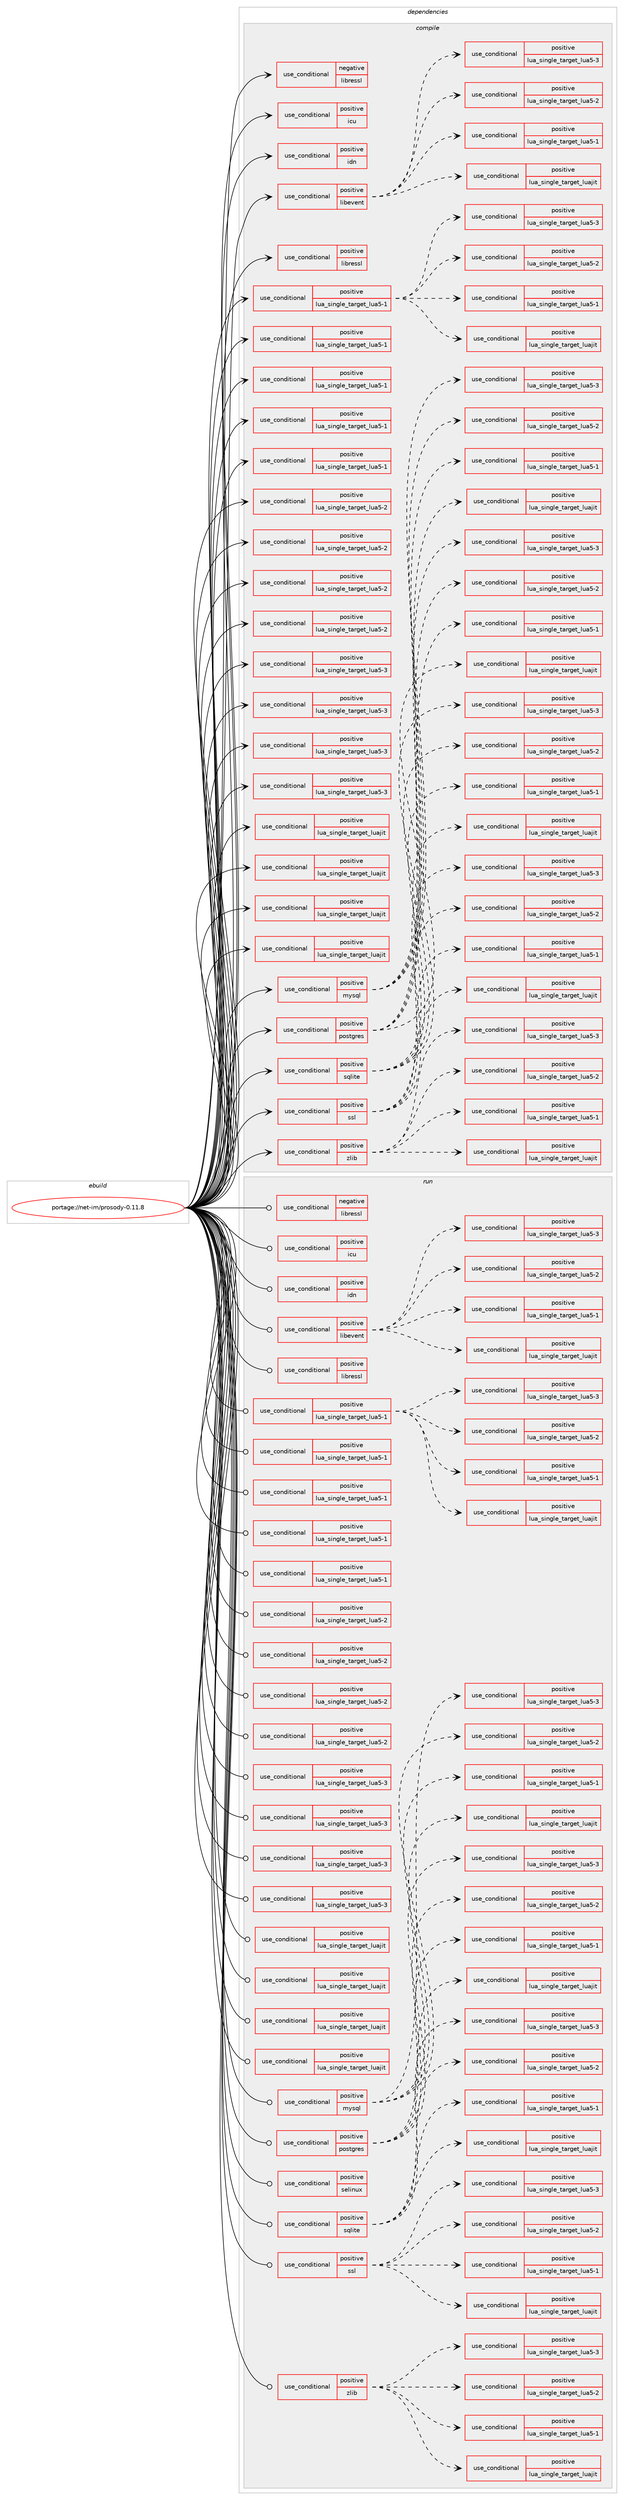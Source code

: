 digraph prolog {

# *************
# Graph options
# *************

newrank=true;
concentrate=true;
compound=true;
graph [rankdir=LR,fontname=Helvetica,fontsize=10,ranksep=1.5];#, ranksep=2.5, nodesep=0.2];
edge  [arrowhead=vee];
node  [fontname=Helvetica,fontsize=10];

# **********
# The ebuild
# **********

subgraph cluster_leftcol {
color=gray;
rank=same;
label=<<i>ebuild</i>>;
id [label="portage://net-im/prosody-0.11.8", color=red, width=4, href="../net-im/prosody-0.11.8.svg"];
}

# ****************
# The dependencies
# ****************

subgraph cluster_midcol {
color=gray;
label=<<i>dependencies</i>>;
subgraph cluster_compile {
fillcolor="#eeeeee";
style=filled;
label=<<i>compile</i>>;
subgraph cond902 {
dependency1309 [label=<<TABLE BORDER="0" CELLBORDER="1" CELLSPACING="0" CELLPADDING="4"><TR><TD ROWSPAN="3" CELLPADDING="10">use_conditional</TD></TR><TR><TD>negative</TD></TR><TR><TD>libressl</TD></TR></TABLE>>, shape=none, color=red];
# *** BEGIN UNKNOWN DEPENDENCY TYPE (TODO) ***
# dependency1309 -> package_dependency(portage://net-im/prosody-0.11.8,install,no,dev-libs,openssl,none,[,,],[slot(0),equal],[])
# *** END UNKNOWN DEPENDENCY TYPE (TODO) ***

}
id:e -> dependency1309:w [weight=20,style="solid",arrowhead="vee"];
subgraph cond903 {
dependency1310 [label=<<TABLE BORDER="0" CELLBORDER="1" CELLSPACING="0" CELLPADDING="4"><TR><TD ROWSPAN="3" CELLPADDING="10">use_conditional</TD></TR><TR><TD>positive</TD></TR><TR><TD>icu</TD></TR></TABLE>>, shape=none, color=red];
# *** BEGIN UNKNOWN DEPENDENCY TYPE (TODO) ***
# dependency1310 -> package_dependency(portage://net-im/prosody-0.11.8,install,no,dev-libs,icu,none,[,,],any_same_slot,[])
# *** END UNKNOWN DEPENDENCY TYPE (TODO) ***

}
id:e -> dependency1310:w [weight=20,style="solid",arrowhead="vee"];
subgraph cond904 {
dependency1311 [label=<<TABLE BORDER="0" CELLBORDER="1" CELLSPACING="0" CELLPADDING="4"><TR><TD ROWSPAN="3" CELLPADDING="10">use_conditional</TD></TR><TR><TD>positive</TD></TR><TR><TD>idn</TD></TR></TABLE>>, shape=none, color=red];
# *** BEGIN UNKNOWN DEPENDENCY TYPE (TODO) ***
# dependency1311 -> package_dependency(portage://net-im/prosody-0.11.8,install,no,net-dns,libidn,none,[,,],any_same_slot,[])
# *** END UNKNOWN DEPENDENCY TYPE (TODO) ***

}
id:e -> dependency1311:w [weight=20,style="solid",arrowhead="vee"];
subgraph cond905 {
dependency1312 [label=<<TABLE BORDER="0" CELLBORDER="1" CELLSPACING="0" CELLPADDING="4"><TR><TD ROWSPAN="3" CELLPADDING="10">use_conditional</TD></TR><TR><TD>positive</TD></TR><TR><TD>libevent</TD></TR></TABLE>>, shape=none, color=red];
subgraph cond906 {
dependency1313 [label=<<TABLE BORDER="0" CELLBORDER="1" CELLSPACING="0" CELLPADDING="4"><TR><TD ROWSPAN="3" CELLPADDING="10">use_conditional</TD></TR><TR><TD>positive</TD></TR><TR><TD>lua_single_target_luajit</TD></TR></TABLE>>, shape=none, color=red];
# *** BEGIN UNKNOWN DEPENDENCY TYPE (TODO) ***
# dependency1313 -> package_dependency(portage://net-im/prosody-0.11.8,install,no,dev-lua,luaevent,none,[,,],[],[use(enable(lua_targets_luajit),negative)])
# *** END UNKNOWN DEPENDENCY TYPE (TODO) ***

}
dependency1312:e -> dependency1313:w [weight=20,style="dashed",arrowhead="vee"];
subgraph cond907 {
dependency1314 [label=<<TABLE BORDER="0" CELLBORDER="1" CELLSPACING="0" CELLPADDING="4"><TR><TD ROWSPAN="3" CELLPADDING="10">use_conditional</TD></TR><TR><TD>positive</TD></TR><TR><TD>lua_single_target_lua5-1</TD></TR></TABLE>>, shape=none, color=red];
# *** BEGIN UNKNOWN DEPENDENCY TYPE (TODO) ***
# dependency1314 -> package_dependency(portage://net-im/prosody-0.11.8,install,no,dev-lua,luaevent,none,[,,],[],[use(enable(lua_targets_lua5-1),negative)])
# *** END UNKNOWN DEPENDENCY TYPE (TODO) ***

}
dependency1312:e -> dependency1314:w [weight=20,style="dashed",arrowhead="vee"];
subgraph cond908 {
dependency1315 [label=<<TABLE BORDER="0" CELLBORDER="1" CELLSPACING="0" CELLPADDING="4"><TR><TD ROWSPAN="3" CELLPADDING="10">use_conditional</TD></TR><TR><TD>positive</TD></TR><TR><TD>lua_single_target_lua5-2</TD></TR></TABLE>>, shape=none, color=red];
# *** BEGIN UNKNOWN DEPENDENCY TYPE (TODO) ***
# dependency1315 -> package_dependency(portage://net-im/prosody-0.11.8,install,no,dev-lua,luaevent,none,[,,],[],[use(enable(lua_targets_lua5-2),negative)])
# *** END UNKNOWN DEPENDENCY TYPE (TODO) ***

}
dependency1312:e -> dependency1315:w [weight=20,style="dashed",arrowhead="vee"];
subgraph cond909 {
dependency1316 [label=<<TABLE BORDER="0" CELLBORDER="1" CELLSPACING="0" CELLPADDING="4"><TR><TD ROWSPAN="3" CELLPADDING="10">use_conditional</TD></TR><TR><TD>positive</TD></TR><TR><TD>lua_single_target_lua5-3</TD></TR></TABLE>>, shape=none, color=red];
# *** BEGIN UNKNOWN DEPENDENCY TYPE (TODO) ***
# dependency1316 -> package_dependency(portage://net-im/prosody-0.11.8,install,no,dev-lua,luaevent,none,[,,],[],[use(enable(lua_targets_lua5-3),negative)])
# *** END UNKNOWN DEPENDENCY TYPE (TODO) ***

}
dependency1312:e -> dependency1316:w [weight=20,style="dashed",arrowhead="vee"];
}
id:e -> dependency1312:w [weight=20,style="solid",arrowhead="vee"];
subgraph cond910 {
dependency1317 [label=<<TABLE BORDER="0" CELLBORDER="1" CELLSPACING="0" CELLPADDING="4"><TR><TD ROWSPAN="3" CELLPADDING="10">use_conditional</TD></TR><TR><TD>positive</TD></TR><TR><TD>libressl</TD></TR></TABLE>>, shape=none, color=red];
# *** BEGIN UNKNOWN DEPENDENCY TYPE (TODO) ***
# dependency1317 -> package_dependency(portage://net-im/prosody-0.11.8,install,no,dev-libs,libressl,none,[,,],any_same_slot,[])
# *** END UNKNOWN DEPENDENCY TYPE (TODO) ***

}
id:e -> dependency1317:w [weight=20,style="solid",arrowhead="vee"];
subgraph cond911 {
dependency1318 [label=<<TABLE BORDER="0" CELLBORDER="1" CELLSPACING="0" CELLPADDING="4"><TR><TD ROWSPAN="3" CELLPADDING="10">use_conditional</TD></TR><TR><TD>positive</TD></TR><TR><TD>lua_single_target_lua5-1</TD></TR></TABLE>>, shape=none, color=red];
subgraph cond912 {
dependency1319 [label=<<TABLE BORDER="0" CELLBORDER="1" CELLSPACING="0" CELLPADDING="4"><TR><TD ROWSPAN="3" CELLPADDING="10">use_conditional</TD></TR><TR><TD>positive</TD></TR><TR><TD>lua_single_target_luajit</TD></TR></TABLE>>, shape=none, color=red];
# *** BEGIN UNKNOWN DEPENDENCY TYPE (TODO) ***
# dependency1319 -> package_dependency(portage://net-im/prosody-0.11.8,install,no,dev-lua,lua-bit32,none,[,,],[],[use(enable(lua_targets_lua5-1),negative)])
# *** END UNKNOWN DEPENDENCY TYPE (TODO) ***

}
dependency1318:e -> dependency1319:w [weight=20,style="dashed",arrowhead="vee"];
subgraph cond913 {
dependency1320 [label=<<TABLE BORDER="0" CELLBORDER="1" CELLSPACING="0" CELLPADDING="4"><TR><TD ROWSPAN="3" CELLPADDING="10">use_conditional</TD></TR><TR><TD>positive</TD></TR><TR><TD>lua_single_target_lua5-1</TD></TR></TABLE>>, shape=none, color=red];
# *** BEGIN UNKNOWN DEPENDENCY TYPE (TODO) ***
# dependency1320 -> package_dependency(portage://net-im/prosody-0.11.8,install,no,dev-lua,lua-bit32,none,[,,],[],[use(enable(lua_targets_lua5-1),negative)])
# *** END UNKNOWN DEPENDENCY TYPE (TODO) ***

}
dependency1318:e -> dependency1320:w [weight=20,style="dashed",arrowhead="vee"];
subgraph cond914 {
dependency1321 [label=<<TABLE BORDER="0" CELLBORDER="1" CELLSPACING="0" CELLPADDING="4"><TR><TD ROWSPAN="3" CELLPADDING="10">use_conditional</TD></TR><TR><TD>positive</TD></TR><TR><TD>lua_single_target_lua5-2</TD></TR></TABLE>>, shape=none, color=red];
# *** BEGIN UNKNOWN DEPENDENCY TYPE (TODO) ***
# dependency1321 -> package_dependency(portage://net-im/prosody-0.11.8,install,no,dev-lua,lua-bit32,none,[,,],[],[use(enable(lua_targets_lua5-1),negative)])
# *** END UNKNOWN DEPENDENCY TYPE (TODO) ***

}
dependency1318:e -> dependency1321:w [weight=20,style="dashed",arrowhead="vee"];
subgraph cond915 {
dependency1322 [label=<<TABLE BORDER="0" CELLBORDER="1" CELLSPACING="0" CELLPADDING="4"><TR><TD ROWSPAN="3" CELLPADDING="10">use_conditional</TD></TR><TR><TD>positive</TD></TR><TR><TD>lua_single_target_lua5-3</TD></TR></TABLE>>, shape=none, color=red];
# *** BEGIN UNKNOWN DEPENDENCY TYPE (TODO) ***
# dependency1322 -> package_dependency(portage://net-im/prosody-0.11.8,install,no,dev-lua,lua-bit32,none,[,,],[],[use(enable(lua_targets_lua5-1),negative)])
# *** END UNKNOWN DEPENDENCY TYPE (TODO) ***

}
dependency1318:e -> dependency1322:w [weight=20,style="dashed",arrowhead="vee"];
}
id:e -> dependency1318:w [weight=20,style="solid",arrowhead="vee"];
subgraph cond916 {
dependency1323 [label=<<TABLE BORDER="0" CELLBORDER="1" CELLSPACING="0" CELLPADDING="4"><TR><TD ROWSPAN="3" CELLPADDING="10">use_conditional</TD></TR><TR><TD>positive</TD></TR><TR><TD>lua_single_target_lua5-1</TD></TR></TABLE>>, shape=none, color=red];
# *** BEGIN UNKNOWN DEPENDENCY TYPE (TODO) ***
# dependency1323 -> package_dependency(portage://net-im/prosody-0.11.8,install,no,dev-lang,lua,none,[,,],[slot(5.1)],[use(enable(deprecated),positive)])
# *** END UNKNOWN DEPENDENCY TYPE (TODO) ***

}
id:e -> dependency1323:w [weight=20,style="solid",arrowhead="vee"];
subgraph cond917 {
dependency1324 [label=<<TABLE BORDER="0" CELLBORDER="1" CELLSPACING="0" CELLPADDING="4"><TR><TD ROWSPAN="3" CELLPADDING="10">use_conditional</TD></TR><TR><TD>positive</TD></TR><TR><TD>lua_single_target_lua5-1</TD></TR></TABLE>>, shape=none, color=red];
# *** BEGIN UNKNOWN DEPENDENCY TYPE (TODO) ***
# dependency1324 -> package_dependency(portage://net-im/prosody-0.11.8,install,no,dev-lua,luaexpat,none,[,,],[],[use(enable(lua_targets_lua5-1),negative)])
# *** END UNKNOWN DEPENDENCY TYPE (TODO) ***

}
id:e -> dependency1324:w [weight=20,style="solid",arrowhead="vee"];
subgraph cond918 {
dependency1325 [label=<<TABLE BORDER="0" CELLBORDER="1" CELLSPACING="0" CELLPADDING="4"><TR><TD ROWSPAN="3" CELLPADDING="10">use_conditional</TD></TR><TR><TD>positive</TD></TR><TR><TD>lua_single_target_lua5-1</TD></TR></TABLE>>, shape=none, color=red];
# *** BEGIN UNKNOWN DEPENDENCY TYPE (TODO) ***
# dependency1325 -> package_dependency(portage://net-im/prosody-0.11.8,install,no,dev-lua,luafilesystem,none,[,,],[],[use(enable(lua_targets_lua5-1),negative)])
# *** END UNKNOWN DEPENDENCY TYPE (TODO) ***

}
id:e -> dependency1325:w [weight=20,style="solid",arrowhead="vee"];
subgraph cond919 {
dependency1326 [label=<<TABLE BORDER="0" CELLBORDER="1" CELLSPACING="0" CELLPADDING="4"><TR><TD ROWSPAN="3" CELLPADDING="10">use_conditional</TD></TR><TR><TD>positive</TD></TR><TR><TD>lua_single_target_lua5-1</TD></TR></TABLE>>, shape=none, color=red];
# *** BEGIN UNKNOWN DEPENDENCY TYPE (TODO) ***
# dependency1326 -> package_dependency(portage://net-im/prosody-0.11.8,install,no,dev-lua,luasocket,none,[,,],[],[use(enable(lua_targets_lua5-1),negative)])
# *** END UNKNOWN DEPENDENCY TYPE (TODO) ***

}
id:e -> dependency1326:w [weight=20,style="solid",arrowhead="vee"];
subgraph cond920 {
dependency1327 [label=<<TABLE BORDER="0" CELLBORDER="1" CELLSPACING="0" CELLPADDING="4"><TR><TD ROWSPAN="3" CELLPADDING="10">use_conditional</TD></TR><TR><TD>positive</TD></TR><TR><TD>lua_single_target_lua5-2</TD></TR></TABLE>>, shape=none, color=red];
# *** BEGIN UNKNOWN DEPENDENCY TYPE (TODO) ***
# dependency1327 -> package_dependency(portage://net-im/prosody-0.11.8,install,no,dev-lang,lua,none,[,,],[slot(5.2)],[use(enable(deprecated),positive)])
# *** END UNKNOWN DEPENDENCY TYPE (TODO) ***

}
id:e -> dependency1327:w [weight=20,style="solid",arrowhead="vee"];
subgraph cond921 {
dependency1328 [label=<<TABLE BORDER="0" CELLBORDER="1" CELLSPACING="0" CELLPADDING="4"><TR><TD ROWSPAN="3" CELLPADDING="10">use_conditional</TD></TR><TR><TD>positive</TD></TR><TR><TD>lua_single_target_lua5-2</TD></TR></TABLE>>, shape=none, color=red];
# *** BEGIN UNKNOWN DEPENDENCY TYPE (TODO) ***
# dependency1328 -> package_dependency(portage://net-im/prosody-0.11.8,install,no,dev-lua,luaexpat,none,[,,],[],[use(enable(lua_targets_lua5-2),negative)])
# *** END UNKNOWN DEPENDENCY TYPE (TODO) ***

}
id:e -> dependency1328:w [weight=20,style="solid",arrowhead="vee"];
subgraph cond922 {
dependency1329 [label=<<TABLE BORDER="0" CELLBORDER="1" CELLSPACING="0" CELLPADDING="4"><TR><TD ROWSPAN="3" CELLPADDING="10">use_conditional</TD></TR><TR><TD>positive</TD></TR><TR><TD>lua_single_target_lua5-2</TD></TR></TABLE>>, shape=none, color=red];
# *** BEGIN UNKNOWN DEPENDENCY TYPE (TODO) ***
# dependency1329 -> package_dependency(portage://net-im/prosody-0.11.8,install,no,dev-lua,luafilesystem,none,[,,],[],[use(enable(lua_targets_lua5-2),negative)])
# *** END UNKNOWN DEPENDENCY TYPE (TODO) ***

}
id:e -> dependency1329:w [weight=20,style="solid",arrowhead="vee"];
subgraph cond923 {
dependency1330 [label=<<TABLE BORDER="0" CELLBORDER="1" CELLSPACING="0" CELLPADDING="4"><TR><TD ROWSPAN="3" CELLPADDING="10">use_conditional</TD></TR><TR><TD>positive</TD></TR><TR><TD>lua_single_target_lua5-2</TD></TR></TABLE>>, shape=none, color=red];
# *** BEGIN UNKNOWN DEPENDENCY TYPE (TODO) ***
# dependency1330 -> package_dependency(portage://net-im/prosody-0.11.8,install,no,dev-lua,luasocket,none,[,,],[],[use(enable(lua_targets_lua5-2),negative)])
# *** END UNKNOWN DEPENDENCY TYPE (TODO) ***

}
id:e -> dependency1330:w [weight=20,style="solid",arrowhead="vee"];
subgraph cond924 {
dependency1331 [label=<<TABLE BORDER="0" CELLBORDER="1" CELLSPACING="0" CELLPADDING="4"><TR><TD ROWSPAN="3" CELLPADDING="10">use_conditional</TD></TR><TR><TD>positive</TD></TR><TR><TD>lua_single_target_lua5-3</TD></TR></TABLE>>, shape=none, color=red];
# *** BEGIN UNKNOWN DEPENDENCY TYPE (TODO) ***
# dependency1331 -> package_dependency(portage://net-im/prosody-0.11.8,install,no,dev-lang,lua,none,[,,],[slot(5.3)],[use(enable(deprecated),positive)])
# *** END UNKNOWN DEPENDENCY TYPE (TODO) ***

}
id:e -> dependency1331:w [weight=20,style="solid",arrowhead="vee"];
subgraph cond925 {
dependency1332 [label=<<TABLE BORDER="0" CELLBORDER="1" CELLSPACING="0" CELLPADDING="4"><TR><TD ROWSPAN="3" CELLPADDING="10">use_conditional</TD></TR><TR><TD>positive</TD></TR><TR><TD>lua_single_target_lua5-3</TD></TR></TABLE>>, shape=none, color=red];
# *** BEGIN UNKNOWN DEPENDENCY TYPE (TODO) ***
# dependency1332 -> package_dependency(portage://net-im/prosody-0.11.8,install,no,dev-lua,luaexpat,none,[,,],[],[use(enable(lua_targets_lua5-3),negative)])
# *** END UNKNOWN DEPENDENCY TYPE (TODO) ***

}
id:e -> dependency1332:w [weight=20,style="solid",arrowhead="vee"];
subgraph cond926 {
dependency1333 [label=<<TABLE BORDER="0" CELLBORDER="1" CELLSPACING="0" CELLPADDING="4"><TR><TD ROWSPAN="3" CELLPADDING="10">use_conditional</TD></TR><TR><TD>positive</TD></TR><TR><TD>lua_single_target_lua5-3</TD></TR></TABLE>>, shape=none, color=red];
# *** BEGIN UNKNOWN DEPENDENCY TYPE (TODO) ***
# dependency1333 -> package_dependency(portage://net-im/prosody-0.11.8,install,no,dev-lua,luafilesystem,none,[,,],[],[use(enable(lua_targets_lua5-3),negative)])
# *** END UNKNOWN DEPENDENCY TYPE (TODO) ***

}
id:e -> dependency1333:w [weight=20,style="solid",arrowhead="vee"];
subgraph cond927 {
dependency1334 [label=<<TABLE BORDER="0" CELLBORDER="1" CELLSPACING="0" CELLPADDING="4"><TR><TD ROWSPAN="3" CELLPADDING="10">use_conditional</TD></TR><TR><TD>positive</TD></TR><TR><TD>lua_single_target_lua5-3</TD></TR></TABLE>>, shape=none, color=red];
# *** BEGIN UNKNOWN DEPENDENCY TYPE (TODO) ***
# dependency1334 -> package_dependency(portage://net-im/prosody-0.11.8,install,no,dev-lua,luasocket,none,[,,],[],[use(enable(lua_targets_lua5-3),negative)])
# *** END UNKNOWN DEPENDENCY TYPE (TODO) ***

}
id:e -> dependency1334:w [weight=20,style="solid",arrowhead="vee"];
subgraph cond928 {
dependency1335 [label=<<TABLE BORDER="0" CELLBORDER="1" CELLSPACING="0" CELLPADDING="4"><TR><TD ROWSPAN="3" CELLPADDING="10">use_conditional</TD></TR><TR><TD>positive</TD></TR><TR><TD>lua_single_target_luajit</TD></TR></TABLE>>, shape=none, color=red];
# *** BEGIN UNKNOWN DEPENDENCY TYPE (TODO) ***
# dependency1335 -> package_dependency(portage://net-im/prosody-0.11.8,install,no,dev-lang,luajit,none,[,,],any_same_slot,[use(enable(deprecated),positive)])
# *** END UNKNOWN DEPENDENCY TYPE (TODO) ***

}
id:e -> dependency1335:w [weight=20,style="solid",arrowhead="vee"];
subgraph cond929 {
dependency1336 [label=<<TABLE BORDER="0" CELLBORDER="1" CELLSPACING="0" CELLPADDING="4"><TR><TD ROWSPAN="3" CELLPADDING="10">use_conditional</TD></TR><TR><TD>positive</TD></TR><TR><TD>lua_single_target_luajit</TD></TR></TABLE>>, shape=none, color=red];
# *** BEGIN UNKNOWN DEPENDENCY TYPE (TODO) ***
# dependency1336 -> package_dependency(portage://net-im/prosody-0.11.8,install,no,dev-lua,luaexpat,none,[,,],[],[use(enable(lua_targets_luajit),negative)])
# *** END UNKNOWN DEPENDENCY TYPE (TODO) ***

}
id:e -> dependency1336:w [weight=20,style="solid",arrowhead="vee"];
subgraph cond930 {
dependency1337 [label=<<TABLE BORDER="0" CELLBORDER="1" CELLSPACING="0" CELLPADDING="4"><TR><TD ROWSPAN="3" CELLPADDING="10">use_conditional</TD></TR><TR><TD>positive</TD></TR><TR><TD>lua_single_target_luajit</TD></TR></TABLE>>, shape=none, color=red];
# *** BEGIN UNKNOWN DEPENDENCY TYPE (TODO) ***
# dependency1337 -> package_dependency(portage://net-im/prosody-0.11.8,install,no,dev-lua,luafilesystem,none,[,,],[],[use(enable(lua_targets_luajit),negative)])
# *** END UNKNOWN DEPENDENCY TYPE (TODO) ***

}
id:e -> dependency1337:w [weight=20,style="solid",arrowhead="vee"];
subgraph cond931 {
dependency1338 [label=<<TABLE BORDER="0" CELLBORDER="1" CELLSPACING="0" CELLPADDING="4"><TR><TD ROWSPAN="3" CELLPADDING="10">use_conditional</TD></TR><TR><TD>positive</TD></TR><TR><TD>lua_single_target_luajit</TD></TR></TABLE>>, shape=none, color=red];
# *** BEGIN UNKNOWN DEPENDENCY TYPE (TODO) ***
# dependency1338 -> package_dependency(portage://net-im/prosody-0.11.8,install,no,dev-lua,luasocket,none,[,,],[],[use(enable(lua_targets_luajit),negative)])
# *** END UNKNOWN DEPENDENCY TYPE (TODO) ***

}
id:e -> dependency1338:w [weight=20,style="solid",arrowhead="vee"];
subgraph cond932 {
dependency1339 [label=<<TABLE BORDER="0" CELLBORDER="1" CELLSPACING="0" CELLPADDING="4"><TR><TD ROWSPAN="3" CELLPADDING="10">use_conditional</TD></TR><TR><TD>positive</TD></TR><TR><TD>mysql</TD></TR></TABLE>>, shape=none, color=red];
subgraph cond933 {
dependency1340 [label=<<TABLE BORDER="0" CELLBORDER="1" CELLSPACING="0" CELLPADDING="4"><TR><TD ROWSPAN="3" CELLPADDING="10">use_conditional</TD></TR><TR><TD>positive</TD></TR><TR><TD>lua_single_target_luajit</TD></TR></TABLE>>, shape=none, color=red];
# *** BEGIN UNKNOWN DEPENDENCY TYPE (TODO) ***
# dependency1340 -> package_dependency(portage://net-im/prosody-0.11.8,install,no,dev-lua,luadbi,none,[,,],[],[use(enable(mysql),none),use(enable(lua_targets_luajit),negative)])
# *** END UNKNOWN DEPENDENCY TYPE (TODO) ***

}
dependency1339:e -> dependency1340:w [weight=20,style="dashed",arrowhead="vee"];
subgraph cond934 {
dependency1341 [label=<<TABLE BORDER="0" CELLBORDER="1" CELLSPACING="0" CELLPADDING="4"><TR><TD ROWSPAN="3" CELLPADDING="10">use_conditional</TD></TR><TR><TD>positive</TD></TR><TR><TD>lua_single_target_lua5-1</TD></TR></TABLE>>, shape=none, color=red];
# *** BEGIN UNKNOWN DEPENDENCY TYPE (TODO) ***
# dependency1341 -> package_dependency(portage://net-im/prosody-0.11.8,install,no,dev-lua,luadbi,none,[,,],[],[use(enable(mysql),none),use(enable(lua_targets_lua5-1),negative)])
# *** END UNKNOWN DEPENDENCY TYPE (TODO) ***

}
dependency1339:e -> dependency1341:w [weight=20,style="dashed",arrowhead="vee"];
subgraph cond935 {
dependency1342 [label=<<TABLE BORDER="0" CELLBORDER="1" CELLSPACING="0" CELLPADDING="4"><TR><TD ROWSPAN="3" CELLPADDING="10">use_conditional</TD></TR><TR><TD>positive</TD></TR><TR><TD>lua_single_target_lua5-2</TD></TR></TABLE>>, shape=none, color=red];
# *** BEGIN UNKNOWN DEPENDENCY TYPE (TODO) ***
# dependency1342 -> package_dependency(portage://net-im/prosody-0.11.8,install,no,dev-lua,luadbi,none,[,,],[],[use(enable(mysql),none),use(enable(lua_targets_lua5-2),negative)])
# *** END UNKNOWN DEPENDENCY TYPE (TODO) ***

}
dependency1339:e -> dependency1342:w [weight=20,style="dashed",arrowhead="vee"];
subgraph cond936 {
dependency1343 [label=<<TABLE BORDER="0" CELLBORDER="1" CELLSPACING="0" CELLPADDING="4"><TR><TD ROWSPAN="3" CELLPADDING="10">use_conditional</TD></TR><TR><TD>positive</TD></TR><TR><TD>lua_single_target_lua5-3</TD></TR></TABLE>>, shape=none, color=red];
# *** BEGIN UNKNOWN DEPENDENCY TYPE (TODO) ***
# dependency1343 -> package_dependency(portage://net-im/prosody-0.11.8,install,no,dev-lua,luadbi,none,[,,],[],[use(enable(mysql),none),use(enable(lua_targets_lua5-3),negative)])
# *** END UNKNOWN DEPENDENCY TYPE (TODO) ***

}
dependency1339:e -> dependency1343:w [weight=20,style="dashed",arrowhead="vee"];
}
id:e -> dependency1339:w [weight=20,style="solid",arrowhead="vee"];
subgraph cond937 {
dependency1344 [label=<<TABLE BORDER="0" CELLBORDER="1" CELLSPACING="0" CELLPADDING="4"><TR><TD ROWSPAN="3" CELLPADDING="10">use_conditional</TD></TR><TR><TD>positive</TD></TR><TR><TD>postgres</TD></TR></TABLE>>, shape=none, color=red];
subgraph cond938 {
dependency1345 [label=<<TABLE BORDER="0" CELLBORDER="1" CELLSPACING="0" CELLPADDING="4"><TR><TD ROWSPAN="3" CELLPADDING="10">use_conditional</TD></TR><TR><TD>positive</TD></TR><TR><TD>lua_single_target_luajit</TD></TR></TABLE>>, shape=none, color=red];
# *** BEGIN UNKNOWN DEPENDENCY TYPE (TODO) ***
# dependency1345 -> package_dependency(portage://net-im/prosody-0.11.8,install,no,dev-lua,luadbi,none,[,,],[],[use(enable(postgres),none),use(enable(lua_targets_luajit),negative)])
# *** END UNKNOWN DEPENDENCY TYPE (TODO) ***

}
dependency1344:e -> dependency1345:w [weight=20,style="dashed",arrowhead="vee"];
subgraph cond939 {
dependency1346 [label=<<TABLE BORDER="0" CELLBORDER="1" CELLSPACING="0" CELLPADDING="4"><TR><TD ROWSPAN="3" CELLPADDING="10">use_conditional</TD></TR><TR><TD>positive</TD></TR><TR><TD>lua_single_target_lua5-1</TD></TR></TABLE>>, shape=none, color=red];
# *** BEGIN UNKNOWN DEPENDENCY TYPE (TODO) ***
# dependency1346 -> package_dependency(portage://net-im/prosody-0.11.8,install,no,dev-lua,luadbi,none,[,,],[],[use(enable(postgres),none),use(enable(lua_targets_lua5-1),negative)])
# *** END UNKNOWN DEPENDENCY TYPE (TODO) ***

}
dependency1344:e -> dependency1346:w [weight=20,style="dashed",arrowhead="vee"];
subgraph cond940 {
dependency1347 [label=<<TABLE BORDER="0" CELLBORDER="1" CELLSPACING="0" CELLPADDING="4"><TR><TD ROWSPAN="3" CELLPADDING="10">use_conditional</TD></TR><TR><TD>positive</TD></TR><TR><TD>lua_single_target_lua5-2</TD></TR></TABLE>>, shape=none, color=red];
# *** BEGIN UNKNOWN DEPENDENCY TYPE (TODO) ***
# dependency1347 -> package_dependency(portage://net-im/prosody-0.11.8,install,no,dev-lua,luadbi,none,[,,],[],[use(enable(postgres),none),use(enable(lua_targets_lua5-2),negative)])
# *** END UNKNOWN DEPENDENCY TYPE (TODO) ***

}
dependency1344:e -> dependency1347:w [weight=20,style="dashed",arrowhead="vee"];
subgraph cond941 {
dependency1348 [label=<<TABLE BORDER="0" CELLBORDER="1" CELLSPACING="0" CELLPADDING="4"><TR><TD ROWSPAN="3" CELLPADDING="10">use_conditional</TD></TR><TR><TD>positive</TD></TR><TR><TD>lua_single_target_lua5-3</TD></TR></TABLE>>, shape=none, color=red];
# *** BEGIN UNKNOWN DEPENDENCY TYPE (TODO) ***
# dependency1348 -> package_dependency(portage://net-im/prosody-0.11.8,install,no,dev-lua,luadbi,none,[,,],[],[use(enable(postgres),none),use(enable(lua_targets_lua5-3),negative)])
# *** END UNKNOWN DEPENDENCY TYPE (TODO) ***

}
dependency1344:e -> dependency1348:w [weight=20,style="dashed",arrowhead="vee"];
}
id:e -> dependency1344:w [weight=20,style="solid",arrowhead="vee"];
subgraph cond942 {
dependency1349 [label=<<TABLE BORDER="0" CELLBORDER="1" CELLSPACING="0" CELLPADDING="4"><TR><TD ROWSPAN="3" CELLPADDING="10">use_conditional</TD></TR><TR><TD>positive</TD></TR><TR><TD>sqlite</TD></TR></TABLE>>, shape=none, color=red];
subgraph cond943 {
dependency1350 [label=<<TABLE BORDER="0" CELLBORDER="1" CELLSPACING="0" CELLPADDING="4"><TR><TD ROWSPAN="3" CELLPADDING="10">use_conditional</TD></TR><TR><TD>positive</TD></TR><TR><TD>lua_single_target_luajit</TD></TR></TABLE>>, shape=none, color=red];
# *** BEGIN UNKNOWN DEPENDENCY TYPE (TODO) ***
# dependency1350 -> package_dependency(portage://net-im/prosody-0.11.8,install,no,dev-lua,luadbi,none,[,,],[],[use(enable(sqlite),none),use(enable(lua_targets_luajit),negative)])
# *** END UNKNOWN DEPENDENCY TYPE (TODO) ***

}
dependency1349:e -> dependency1350:w [weight=20,style="dashed",arrowhead="vee"];
subgraph cond944 {
dependency1351 [label=<<TABLE BORDER="0" CELLBORDER="1" CELLSPACING="0" CELLPADDING="4"><TR><TD ROWSPAN="3" CELLPADDING="10">use_conditional</TD></TR><TR><TD>positive</TD></TR><TR><TD>lua_single_target_lua5-1</TD></TR></TABLE>>, shape=none, color=red];
# *** BEGIN UNKNOWN DEPENDENCY TYPE (TODO) ***
# dependency1351 -> package_dependency(portage://net-im/prosody-0.11.8,install,no,dev-lua,luadbi,none,[,,],[],[use(enable(sqlite),none),use(enable(lua_targets_lua5-1),negative)])
# *** END UNKNOWN DEPENDENCY TYPE (TODO) ***

}
dependency1349:e -> dependency1351:w [weight=20,style="dashed",arrowhead="vee"];
subgraph cond945 {
dependency1352 [label=<<TABLE BORDER="0" CELLBORDER="1" CELLSPACING="0" CELLPADDING="4"><TR><TD ROWSPAN="3" CELLPADDING="10">use_conditional</TD></TR><TR><TD>positive</TD></TR><TR><TD>lua_single_target_lua5-2</TD></TR></TABLE>>, shape=none, color=red];
# *** BEGIN UNKNOWN DEPENDENCY TYPE (TODO) ***
# dependency1352 -> package_dependency(portage://net-im/prosody-0.11.8,install,no,dev-lua,luadbi,none,[,,],[],[use(enable(sqlite),none),use(enable(lua_targets_lua5-2),negative)])
# *** END UNKNOWN DEPENDENCY TYPE (TODO) ***

}
dependency1349:e -> dependency1352:w [weight=20,style="dashed",arrowhead="vee"];
subgraph cond946 {
dependency1353 [label=<<TABLE BORDER="0" CELLBORDER="1" CELLSPACING="0" CELLPADDING="4"><TR><TD ROWSPAN="3" CELLPADDING="10">use_conditional</TD></TR><TR><TD>positive</TD></TR><TR><TD>lua_single_target_lua5-3</TD></TR></TABLE>>, shape=none, color=red];
# *** BEGIN UNKNOWN DEPENDENCY TYPE (TODO) ***
# dependency1353 -> package_dependency(portage://net-im/prosody-0.11.8,install,no,dev-lua,luadbi,none,[,,],[],[use(enable(sqlite),none),use(enable(lua_targets_lua5-3),negative)])
# *** END UNKNOWN DEPENDENCY TYPE (TODO) ***

}
dependency1349:e -> dependency1353:w [weight=20,style="dashed",arrowhead="vee"];
}
id:e -> dependency1349:w [weight=20,style="solid",arrowhead="vee"];
subgraph cond947 {
dependency1354 [label=<<TABLE BORDER="0" CELLBORDER="1" CELLSPACING="0" CELLPADDING="4"><TR><TD ROWSPAN="3" CELLPADDING="10">use_conditional</TD></TR><TR><TD>positive</TD></TR><TR><TD>ssl</TD></TR></TABLE>>, shape=none, color=red];
subgraph cond948 {
dependency1355 [label=<<TABLE BORDER="0" CELLBORDER="1" CELLSPACING="0" CELLPADDING="4"><TR><TD ROWSPAN="3" CELLPADDING="10">use_conditional</TD></TR><TR><TD>positive</TD></TR><TR><TD>lua_single_target_luajit</TD></TR></TABLE>>, shape=none, color=red];
# *** BEGIN UNKNOWN DEPENDENCY TYPE (TODO) ***
# dependency1355 -> package_dependency(portage://net-im/prosody-0.11.8,install,no,dev-lua,luasec,none,[,,],[],[use(enable(lua_targets_luajit),negative)])
# *** END UNKNOWN DEPENDENCY TYPE (TODO) ***

}
dependency1354:e -> dependency1355:w [weight=20,style="dashed",arrowhead="vee"];
subgraph cond949 {
dependency1356 [label=<<TABLE BORDER="0" CELLBORDER="1" CELLSPACING="0" CELLPADDING="4"><TR><TD ROWSPAN="3" CELLPADDING="10">use_conditional</TD></TR><TR><TD>positive</TD></TR><TR><TD>lua_single_target_lua5-1</TD></TR></TABLE>>, shape=none, color=red];
# *** BEGIN UNKNOWN DEPENDENCY TYPE (TODO) ***
# dependency1356 -> package_dependency(portage://net-im/prosody-0.11.8,install,no,dev-lua,luasec,none,[,,],[],[use(enable(lua_targets_lua5-1),negative)])
# *** END UNKNOWN DEPENDENCY TYPE (TODO) ***

}
dependency1354:e -> dependency1356:w [weight=20,style="dashed",arrowhead="vee"];
subgraph cond950 {
dependency1357 [label=<<TABLE BORDER="0" CELLBORDER="1" CELLSPACING="0" CELLPADDING="4"><TR><TD ROWSPAN="3" CELLPADDING="10">use_conditional</TD></TR><TR><TD>positive</TD></TR><TR><TD>lua_single_target_lua5-2</TD></TR></TABLE>>, shape=none, color=red];
# *** BEGIN UNKNOWN DEPENDENCY TYPE (TODO) ***
# dependency1357 -> package_dependency(portage://net-im/prosody-0.11.8,install,no,dev-lua,luasec,none,[,,],[],[use(enable(lua_targets_lua5-2),negative)])
# *** END UNKNOWN DEPENDENCY TYPE (TODO) ***

}
dependency1354:e -> dependency1357:w [weight=20,style="dashed",arrowhead="vee"];
subgraph cond951 {
dependency1358 [label=<<TABLE BORDER="0" CELLBORDER="1" CELLSPACING="0" CELLPADDING="4"><TR><TD ROWSPAN="3" CELLPADDING="10">use_conditional</TD></TR><TR><TD>positive</TD></TR><TR><TD>lua_single_target_lua5-3</TD></TR></TABLE>>, shape=none, color=red];
# *** BEGIN UNKNOWN DEPENDENCY TYPE (TODO) ***
# dependency1358 -> package_dependency(portage://net-im/prosody-0.11.8,install,no,dev-lua,luasec,none,[,,],[],[use(enable(lua_targets_lua5-3),negative)])
# *** END UNKNOWN DEPENDENCY TYPE (TODO) ***

}
dependency1354:e -> dependency1358:w [weight=20,style="dashed",arrowhead="vee"];
}
id:e -> dependency1354:w [weight=20,style="solid",arrowhead="vee"];
subgraph cond952 {
dependency1359 [label=<<TABLE BORDER="0" CELLBORDER="1" CELLSPACING="0" CELLPADDING="4"><TR><TD ROWSPAN="3" CELLPADDING="10">use_conditional</TD></TR><TR><TD>positive</TD></TR><TR><TD>zlib</TD></TR></TABLE>>, shape=none, color=red];
subgraph cond953 {
dependency1360 [label=<<TABLE BORDER="0" CELLBORDER="1" CELLSPACING="0" CELLPADDING="4"><TR><TD ROWSPAN="3" CELLPADDING="10">use_conditional</TD></TR><TR><TD>positive</TD></TR><TR><TD>lua_single_target_luajit</TD></TR></TABLE>>, shape=none, color=red];
# *** BEGIN UNKNOWN DEPENDENCY TYPE (TODO) ***
# dependency1360 -> package_dependency(portage://net-im/prosody-0.11.8,install,no,dev-lua,lua-zlib,none,[,,],[],[use(enable(lua_targets_luajit),negative)])
# *** END UNKNOWN DEPENDENCY TYPE (TODO) ***

}
dependency1359:e -> dependency1360:w [weight=20,style="dashed",arrowhead="vee"];
subgraph cond954 {
dependency1361 [label=<<TABLE BORDER="0" CELLBORDER="1" CELLSPACING="0" CELLPADDING="4"><TR><TD ROWSPAN="3" CELLPADDING="10">use_conditional</TD></TR><TR><TD>positive</TD></TR><TR><TD>lua_single_target_lua5-1</TD></TR></TABLE>>, shape=none, color=red];
# *** BEGIN UNKNOWN DEPENDENCY TYPE (TODO) ***
# dependency1361 -> package_dependency(portage://net-im/prosody-0.11.8,install,no,dev-lua,lua-zlib,none,[,,],[],[use(enable(lua_targets_lua5-1),negative)])
# *** END UNKNOWN DEPENDENCY TYPE (TODO) ***

}
dependency1359:e -> dependency1361:w [weight=20,style="dashed",arrowhead="vee"];
subgraph cond955 {
dependency1362 [label=<<TABLE BORDER="0" CELLBORDER="1" CELLSPACING="0" CELLPADDING="4"><TR><TD ROWSPAN="3" CELLPADDING="10">use_conditional</TD></TR><TR><TD>positive</TD></TR><TR><TD>lua_single_target_lua5-2</TD></TR></TABLE>>, shape=none, color=red];
# *** BEGIN UNKNOWN DEPENDENCY TYPE (TODO) ***
# dependency1362 -> package_dependency(portage://net-im/prosody-0.11.8,install,no,dev-lua,lua-zlib,none,[,,],[],[use(enable(lua_targets_lua5-2),negative)])
# *** END UNKNOWN DEPENDENCY TYPE (TODO) ***

}
dependency1359:e -> dependency1362:w [weight=20,style="dashed",arrowhead="vee"];
subgraph cond956 {
dependency1363 [label=<<TABLE BORDER="0" CELLBORDER="1" CELLSPACING="0" CELLPADDING="4"><TR><TD ROWSPAN="3" CELLPADDING="10">use_conditional</TD></TR><TR><TD>positive</TD></TR><TR><TD>lua_single_target_lua5-3</TD></TR></TABLE>>, shape=none, color=red];
# *** BEGIN UNKNOWN DEPENDENCY TYPE (TODO) ***
# dependency1363 -> package_dependency(portage://net-im/prosody-0.11.8,install,no,dev-lua,lua-zlib,none,[,,],[],[use(enable(lua_targets_lua5-3),negative)])
# *** END UNKNOWN DEPENDENCY TYPE (TODO) ***

}
dependency1359:e -> dependency1363:w [weight=20,style="dashed",arrowhead="vee"];
}
id:e -> dependency1359:w [weight=20,style="solid",arrowhead="vee"];
# *** BEGIN UNKNOWN DEPENDENCY TYPE (TODO) ***
# id -> package_dependency(portage://net-im/prosody-0.11.8,install,no,net-im,jabber-base,none,[,,],[],[])
# *** END UNKNOWN DEPENDENCY TYPE (TODO) ***

}
subgraph cluster_compileandrun {
fillcolor="#eeeeee";
style=filled;
label=<<i>compile and run</i>>;
}
subgraph cluster_run {
fillcolor="#eeeeee";
style=filled;
label=<<i>run</i>>;
subgraph cond957 {
dependency1364 [label=<<TABLE BORDER="0" CELLBORDER="1" CELLSPACING="0" CELLPADDING="4"><TR><TD ROWSPAN="3" CELLPADDING="10">use_conditional</TD></TR><TR><TD>negative</TD></TR><TR><TD>libressl</TD></TR></TABLE>>, shape=none, color=red];
# *** BEGIN UNKNOWN DEPENDENCY TYPE (TODO) ***
# dependency1364 -> package_dependency(portage://net-im/prosody-0.11.8,run,no,dev-libs,openssl,none,[,,],[slot(0),equal],[])
# *** END UNKNOWN DEPENDENCY TYPE (TODO) ***

}
id:e -> dependency1364:w [weight=20,style="solid",arrowhead="odot"];
subgraph cond958 {
dependency1365 [label=<<TABLE BORDER="0" CELLBORDER="1" CELLSPACING="0" CELLPADDING="4"><TR><TD ROWSPAN="3" CELLPADDING="10">use_conditional</TD></TR><TR><TD>positive</TD></TR><TR><TD>icu</TD></TR></TABLE>>, shape=none, color=red];
# *** BEGIN UNKNOWN DEPENDENCY TYPE (TODO) ***
# dependency1365 -> package_dependency(portage://net-im/prosody-0.11.8,run,no,dev-libs,icu,none,[,,],any_same_slot,[])
# *** END UNKNOWN DEPENDENCY TYPE (TODO) ***

}
id:e -> dependency1365:w [weight=20,style="solid",arrowhead="odot"];
subgraph cond959 {
dependency1366 [label=<<TABLE BORDER="0" CELLBORDER="1" CELLSPACING="0" CELLPADDING="4"><TR><TD ROWSPAN="3" CELLPADDING="10">use_conditional</TD></TR><TR><TD>positive</TD></TR><TR><TD>idn</TD></TR></TABLE>>, shape=none, color=red];
# *** BEGIN UNKNOWN DEPENDENCY TYPE (TODO) ***
# dependency1366 -> package_dependency(portage://net-im/prosody-0.11.8,run,no,net-dns,libidn,none,[,,],any_same_slot,[])
# *** END UNKNOWN DEPENDENCY TYPE (TODO) ***

}
id:e -> dependency1366:w [weight=20,style="solid",arrowhead="odot"];
subgraph cond960 {
dependency1367 [label=<<TABLE BORDER="0" CELLBORDER="1" CELLSPACING="0" CELLPADDING="4"><TR><TD ROWSPAN="3" CELLPADDING="10">use_conditional</TD></TR><TR><TD>positive</TD></TR><TR><TD>libevent</TD></TR></TABLE>>, shape=none, color=red];
subgraph cond961 {
dependency1368 [label=<<TABLE BORDER="0" CELLBORDER="1" CELLSPACING="0" CELLPADDING="4"><TR><TD ROWSPAN="3" CELLPADDING="10">use_conditional</TD></TR><TR><TD>positive</TD></TR><TR><TD>lua_single_target_luajit</TD></TR></TABLE>>, shape=none, color=red];
# *** BEGIN UNKNOWN DEPENDENCY TYPE (TODO) ***
# dependency1368 -> package_dependency(portage://net-im/prosody-0.11.8,run,no,dev-lua,luaevent,none,[,,],[],[use(enable(lua_targets_luajit),negative)])
# *** END UNKNOWN DEPENDENCY TYPE (TODO) ***

}
dependency1367:e -> dependency1368:w [weight=20,style="dashed",arrowhead="vee"];
subgraph cond962 {
dependency1369 [label=<<TABLE BORDER="0" CELLBORDER="1" CELLSPACING="0" CELLPADDING="4"><TR><TD ROWSPAN="3" CELLPADDING="10">use_conditional</TD></TR><TR><TD>positive</TD></TR><TR><TD>lua_single_target_lua5-1</TD></TR></TABLE>>, shape=none, color=red];
# *** BEGIN UNKNOWN DEPENDENCY TYPE (TODO) ***
# dependency1369 -> package_dependency(portage://net-im/prosody-0.11.8,run,no,dev-lua,luaevent,none,[,,],[],[use(enable(lua_targets_lua5-1),negative)])
# *** END UNKNOWN DEPENDENCY TYPE (TODO) ***

}
dependency1367:e -> dependency1369:w [weight=20,style="dashed",arrowhead="vee"];
subgraph cond963 {
dependency1370 [label=<<TABLE BORDER="0" CELLBORDER="1" CELLSPACING="0" CELLPADDING="4"><TR><TD ROWSPAN="3" CELLPADDING="10">use_conditional</TD></TR><TR><TD>positive</TD></TR><TR><TD>lua_single_target_lua5-2</TD></TR></TABLE>>, shape=none, color=red];
# *** BEGIN UNKNOWN DEPENDENCY TYPE (TODO) ***
# dependency1370 -> package_dependency(portage://net-im/prosody-0.11.8,run,no,dev-lua,luaevent,none,[,,],[],[use(enable(lua_targets_lua5-2),negative)])
# *** END UNKNOWN DEPENDENCY TYPE (TODO) ***

}
dependency1367:e -> dependency1370:w [weight=20,style="dashed",arrowhead="vee"];
subgraph cond964 {
dependency1371 [label=<<TABLE BORDER="0" CELLBORDER="1" CELLSPACING="0" CELLPADDING="4"><TR><TD ROWSPAN="3" CELLPADDING="10">use_conditional</TD></TR><TR><TD>positive</TD></TR><TR><TD>lua_single_target_lua5-3</TD></TR></TABLE>>, shape=none, color=red];
# *** BEGIN UNKNOWN DEPENDENCY TYPE (TODO) ***
# dependency1371 -> package_dependency(portage://net-im/prosody-0.11.8,run,no,dev-lua,luaevent,none,[,,],[],[use(enable(lua_targets_lua5-3),negative)])
# *** END UNKNOWN DEPENDENCY TYPE (TODO) ***

}
dependency1367:e -> dependency1371:w [weight=20,style="dashed",arrowhead="vee"];
}
id:e -> dependency1367:w [weight=20,style="solid",arrowhead="odot"];
subgraph cond965 {
dependency1372 [label=<<TABLE BORDER="0" CELLBORDER="1" CELLSPACING="0" CELLPADDING="4"><TR><TD ROWSPAN="3" CELLPADDING="10">use_conditional</TD></TR><TR><TD>positive</TD></TR><TR><TD>libressl</TD></TR></TABLE>>, shape=none, color=red];
# *** BEGIN UNKNOWN DEPENDENCY TYPE (TODO) ***
# dependency1372 -> package_dependency(portage://net-im/prosody-0.11.8,run,no,dev-libs,libressl,none,[,,],any_same_slot,[])
# *** END UNKNOWN DEPENDENCY TYPE (TODO) ***

}
id:e -> dependency1372:w [weight=20,style="solid",arrowhead="odot"];
subgraph cond966 {
dependency1373 [label=<<TABLE BORDER="0" CELLBORDER="1" CELLSPACING="0" CELLPADDING="4"><TR><TD ROWSPAN="3" CELLPADDING="10">use_conditional</TD></TR><TR><TD>positive</TD></TR><TR><TD>lua_single_target_lua5-1</TD></TR></TABLE>>, shape=none, color=red];
subgraph cond967 {
dependency1374 [label=<<TABLE BORDER="0" CELLBORDER="1" CELLSPACING="0" CELLPADDING="4"><TR><TD ROWSPAN="3" CELLPADDING="10">use_conditional</TD></TR><TR><TD>positive</TD></TR><TR><TD>lua_single_target_luajit</TD></TR></TABLE>>, shape=none, color=red];
# *** BEGIN UNKNOWN DEPENDENCY TYPE (TODO) ***
# dependency1374 -> package_dependency(portage://net-im/prosody-0.11.8,run,no,dev-lua,lua-bit32,none,[,,],[],[use(enable(lua_targets_lua5-1),negative)])
# *** END UNKNOWN DEPENDENCY TYPE (TODO) ***

}
dependency1373:e -> dependency1374:w [weight=20,style="dashed",arrowhead="vee"];
subgraph cond968 {
dependency1375 [label=<<TABLE BORDER="0" CELLBORDER="1" CELLSPACING="0" CELLPADDING="4"><TR><TD ROWSPAN="3" CELLPADDING="10">use_conditional</TD></TR><TR><TD>positive</TD></TR><TR><TD>lua_single_target_lua5-1</TD></TR></TABLE>>, shape=none, color=red];
# *** BEGIN UNKNOWN DEPENDENCY TYPE (TODO) ***
# dependency1375 -> package_dependency(portage://net-im/prosody-0.11.8,run,no,dev-lua,lua-bit32,none,[,,],[],[use(enable(lua_targets_lua5-1),negative)])
# *** END UNKNOWN DEPENDENCY TYPE (TODO) ***

}
dependency1373:e -> dependency1375:w [weight=20,style="dashed",arrowhead="vee"];
subgraph cond969 {
dependency1376 [label=<<TABLE BORDER="0" CELLBORDER="1" CELLSPACING="0" CELLPADDING="4"><TR><TD ROWSPAN="3" CELLPADDING="10">use_conditional</TD></TR><TR><TD>positive</TD></TR><TR><TD>lua_single_target_lua5-2</TD></TR></TABLE>>, shape=none, color=red];
# *** BEGIN UNKNOWN DEPENDENCY TYPE (TODO) ***
# dependency1376 -> package_dependency(portage://net-im/prosody-0.11.8,run,no,dev-lua,lua-bit32,none,[,,],[],[use(enable(lua_targets_lua5-1),negative)])
# *** END UNKNOWN DEPENDENCY TYPE (TODO) ***

}
dependency1373:e -> dependency1376:w [weight=20,style="dashed",arrowhead="vee"];
subgraph cond970 {
dependency1377 [label=<<TABLE BORDER="0" CELLBORDER="1" CELLSPACING="0" CELLPADDING="4"><TR><TD ROWSPAN="3" CELLPADDING="10">use_conditional</TD></TR><TR><TD>positive</TD></TR><TR><TD>lua_single_target_lua5-3</TD></TR></TABLE>>, shape=none, color=red];
# *** BEGIN UNKNOWN DEPENDENCY TYPE (TODO) ***
# dependency1377 -> package_dependency(portage://net-im/prosody-0.11.8,run,no,dev-lua,lua-bit32,none,[,,],[],[use(enable(lua_targets_lua5-1),negative)])
# *** END UNKNOWN DEPENDENCY TYPE (TODO) ***

}
dependency1373:e -> dependency1377:w [weight=20,style="dashed",arrowhead="vee"];
}
id:e -> dependency1373:w [weight=20,style="solid",arrowhead="odot"];
subgraph cond971 {
dependency1378 [label=<<TABLE BORDER="0" CELLBORDER="1" CELLSPACING="0" CELLPADDING="4"><TR><TD ROWSPAN="3" CELLPADDING="10">use_conditional</TD></TR><TR><TD>positive</TD></TR><TR><TD>lua_single_target_lua5-1</TD></TR></TABLE>>, shape=none, color=red];
# *** BEGIN UNKNOWN DEPENDENCY TYPE (TODO) ***
# dependency1378 -> package_dependency(portage://net-im/prosody-0.11.8,run,no,dev-lang,lua,none,[,,],[slot(5.1)],[use(enable(deprecated),positive)])
# *** END UNKNOWN DEPENDENCY TYPE (TODO) ***

}
id:e -> dependency1378:w [weight=20,style="solid",arrowhead="odot"];
subgraph cond972 {
dependency1379 [label=<<TABLE BORDER="0" CELLBORDER="1" CELLSPACING="0" CELLPADDING="4"><TR><TD ROWSPAN="3" CELLPADDING="10">use_conditional</TD></TR><TR><TD>positive</TD></TR><TR><TD>lua_single_target_lua5-1</TD></TR></TABLE>>, shape=none, color=red];
# *** BEGIN UNKNOWN DEPENDENCY TYPE (TODO) ***
# dependency1379 -> package_dependency(portage://net-im/prosody-0.11.8,run,no,dev-lua,luaexpat,none,[,,],[],[use(enable(lua_targets_lua5-1),negative)])
# *** END UNKNOWN DEPENDENCY TYPE (TODO) ***

}
id:e -> dependency1379:w [weight=20,style="solid",arrowhead="odot"];
subgraph cond973 {
dependency1380 [label=<<TABLE BORDER="0" CELLBORDER="1" CELLSPACING="0" CELLPADDING="4"><TR><TD ROWSPAN="3" CELLPADDING="10">use_conditional</TD></TR><TR><TD>positive</TD></TR><TR><TD>lua_single_target_lua5-1</TD></TR></TABLE>>, shape=none, color=red];
# *** BEGIN UNKNOWN DEPENDENCY TYPE (TODO) ***
# dependency1380 -> package_dependency(portage://net-im/prosody-0.11.8,run,no,dev-lua,luafilesystem,none,[,,],[],[use(enable(lua_targets_lua5-1),negative)])
# *** END UNKNOWN DEPENDENCY TYPE (TODO) ***

}
id:e -> dependency1380:w [weight=20,style="solid",arrowhead="odot"];
subgraph cond974 {
dependency1381 [label=<<TABLE BORDER="0" CELLBORDER="1" CELLSPACING="0" CELLPADDING="4"><TR><TD ROWSPAN="3" CELLPADDING="10">use_conditional</TD></TR><TR><TD>positive</TD></TR><TR><TD>lua_single_target_lua5-1</TD></TR></TABLE>>, shape=none, color=red];
# *** BEGIN UNKNOWN DEPENDENCY TYPE (TODO) ***
# dependency1381 -> package_dependency(portage://net-im/prosody-0.11.8,run,no,dev-lua,luasocket,none,[,,],[],[use(enable(lua_targets_lua5-1),negative)])
# *** END UNKNOWN DEPENDENCY TYPE (TODO) ***

}
id:e -> dependency1381:w [weight=20,style="solid",arrowhead="odot"];
subgraph cond975 {
dependency1382 [label=<<TABLE BORDER="0" CELLBORDER="1" CELLSPACING="0" CELLPADDING="4"><TR><TD ROWSPAN="3" CELLPADDING="10">use_conditional</TD></TR><TR><TD>positive</TD></TR><TR><TD>lua_single_target_lua5-2</TD></TR></TABLE>>, shape=none, color=red];
# *** BEGIN UNKNOWN DEPENDENCY TYPE (TODO) ***
# dependency1382 -> package_dependency(portage://net-im/prosody-0.11.8,run,no,dev-lang,lua,none,[,,],[slot(5.2)],[use(enable(deprecated),positive)])
# *** END UNKNOWN DEPENDENCY TYPE (TODO) ***

}
id:e -> dependency1382:w [weight=20,style="solid",arrowhead="odot"];
subgraph cond976 {
dependency1383 [label=<<TABLE BORDER="0" CELLBORDER="1" CELLSPACING="0" CELLPADDING="4"><TR><TD ROWSPAN="3" CELLPADDING="10">use_conditional</TD></TR><TR><TD>positive</TD></TR><TR><TD>lua_single_target_lua5-2</TD></TR></TABLE>>, shape=none, color=red];
# *** BEGIN UNKNOWN DEPENDENCY TYPE (TODO) ***
# dependency1383 -> package_dependency(portage://net-im/prosody-0.11.8,run,no,dev-lua,luaexpat,none,[,,],[],[use(enable(lua_targets_lua5-2),negative)])
# *** END UNKNOWN DEPENDENCY TYPE (TODO) ***

}
id:e -> dependency1383:w [weight=20,style="solid",arrowhead="odot"];
subgraph cond977 {
dependency1384 [label=<<TABLE BORDER="0" CELLBORDER="1" CELLSPACING="0" CELLPADDING="4"><TR><TD ROWSPAN="3" CELLPADDING="10">use_conditional</TD></TR><TR><TD>positive</TD></TR><TR><TD>lua_single_target_lua5-2</TD></TR></TABLE>>, shape=none, color=red];
# *** BEGIN UNKNOWN DEPENDENCY TYPE (TODO) ***
# dependency1384 -> package_dependency(portage://net-im/prosody-0.11.8,run,no,dev-lua,luafilesystem,none,[,,],[],[use(enable(lua_targets_lua5-2),negative)])
# *** END UNKNOWN DEPENDENCY TYPE (TODO) ***

}
id:e -> dependency1384:w [weight=20,style="solid",arrowhead="odot"];
subgraph cond978 {
dependency1385 [label=<<TABLE BORDER="0" CELLBORDER="1" CELLSPACING="0" CELLPADDING="4"><TR><TD ROWSPAN="3" CELLPADDING="10">use_conditional</TD></TR><TR><TD>positive</TD></TR><TR><TD>lua_single_target_lua5-2</TD></TR></TABLE>>, shape=none, color=red];
# *** BEGIN UNKNOWN DEPENDENCY TYPE (TODO) ***
# dependency1385 -> package_dependency(portage://net-im/prosody-0.11.8,run,no,dev-lua,luasocket,none,[,,],[],[use(enable(lua_targets_lua5-2),negative)])
# *** END UNKNOWN DEPENDENCY TYPE (TODO) ***

}
id:e -> dependency1385:w [weight=20,style="solid",arrowhead="odot"];
subgraph cond979 {
dependency1386 [label=<<TABLE BORDER="0" CELLBORDER="1" CELLSPACING="0" CELLPADDING="4"><TR><TD ROWSPAN="3" CELLPADDING="10">use_conditional</TD></TR><TR><TD>positive</TD></TR><TR><TD>lua_single_target_lua5-3</TD></TR></TABLE>>, shape=none, color=red];
# *** BEGIN UNKNOWN DEPENDENCY TYPE (TODO) ***
# dependency1386 -> package_dependency(portage://net-im/prosody-0.11.8,run,no,dev-lang,lua,none,[,,],[slot(5.3)],[use(enable(deprecated),positive)])
# *** END UNKNOWN DEPENDENCY TYPE (TODO) ***

}
id:e -> dependency1386:w [weight=20,style="solid",arrowhead="odot"];
subgraph cond980 {
dependency1387 [label=<<TABLE BORDER="0" CELLBORDER="1" CELLSPACING="0" CELLPADDING="4"><TR><TD ROWSPAN="3" CELLPADDING="10">use_conditional</TD></TR><TR><TD>positive</TD></TR><TR><TD>lua_single_target_lua5-3</TD></TR></TABLE>>, shape=none, color=red];
# *** BEGIN UNKNOWN DEPENDENCY TYPE (TODO) ***
# dependency1387 -> package_dependency(portage://net-im/prosody-0.11.8,run,no,dev-lua,luaexpat,none,[,,],[],[use(enable(lua_targets_lua5-3),negative)])
# *** END UNKNOWN DEPENDENCY TYPE (TODO) ***

}
id:e -> dependency1387:w [weight=20,style="solid",arrowhead="odot"];
subgraph cond981 {
dependency1388 [label=<<TABLE BORDER="0" CELLBORDER="1" CELLSPACING="0" CELLPADDING="4"><TR><TD ROWSPAN="3" CELLPADDING="10">use_conditional</TD></TR><TR><TD>positive</TD></TR><TR><TD>lua_single_target_lua5-3</TD></TR></TABLE>>, shape=none, color=red];
# *** BEGIN UNKNOWN DEPENDENCY TYPE (TODO) ***
# dependency1388 -> package_dependency(portage://net-im/prosody-0.11.8,run,no,dev-lua,luafilesystem,none,[,,],[],[use(enable(lua_targets_lua5-3),negative)])
# *** END UNKNOWN DEPENDENCY TYPE (TODO) ***

}
id:e -> dependency1388:w [weight=20,style="solid",arrowhead="odot"];
subgraph cond982 {
dependency1389 [label=<<TABLE BORDER="0" CELLBORDER="1" CELLSPACING="0" CELLPADDING="4"><TR><TD ROWSPAN="3" CELLPADDING="10">use_conditional</TD></TR><TR><TD>positive</TD></TR><TR><TD>lua_single_target_lua5-3</TD></TR></TABLE>>, shape=none, color=red];
# *** BEGIN UNKNOWN DEPENDENCY TYPE (TODO) ***
# dependency1389 -> package_dependency(portage://net-im/prosody-0.11.8,run,no,dev-lua,luasocket,none,[,,],[],[use(enable(lua_targets_lua5-3),negative)])
# *** END UNKNOWN DEPENDENCY TYPE (TODO) ***

}
id:e -> dependency1389:w [weight=20,style="solid",arrowhead="odot"];
subgraph cond983 {
dependency1390 [label=<<TABLE BORDER="0" CELLBORDER="1" CELLSPACING="0" CELLPADDING="4"><TR><TD ROWSPAN="3" CELLPADDING="10">use_conditional</TD></TR><TR><TD>positive</TD></TR><TR><TD>lua_single_target_luajit</TD></TR></TABLE>>, shape=none, color=red];
# *** BEGIN UNKNOWN DEPENDENCY TYPE (TODO) ***
# dependency1390 -> package_dependency(portage://net-im/prosody-0.11.8,run,no,dev-lang,luajit,none,[,,],any_same_slot,[use(enable(deprecated),positive)])
# *** END UNKNOWN DEPENDENCY TYPE (TODO) ***

}
id:e -> dependency1390:w [weight=20,style="solid",arrowhead="odot"];
subgraph cond984 {
dependency1391 [label=<<TABLE BORDER="0" CELLBORDER="1" CELLSPACING="0" CELLPADDING="4"><TR><TD ROWSPAN="3" CELLPADDING="10">use_conditional</TD></TR><TR><TD>positive</TD></TR><TR><TD>lua_single_target_luajit</TD></TR></TABLE>>, shape=none, color=red];
# *** BEGIN UNKNOWN DEPENDENCY TYPE (TODO) ***
# dependency1391 -> package_dependency(portage://net-im/prosody-0.11.8,run,no,dev-lua,luaexpat,none,[,,],[],[use(enable(lua_targets_luajit),negative)])
# *** END UNKNOWN DEPENDENCY TYPE (TODO) ***

}
id:e -> dependency1391:w [weight=20,style="solid",arrowhead="odot"];
subgraph cond985 {
dependency1392 [label=<<TABLE BORDER="0" CELLBORDER="1" CELLSPACING="0" CELLPADDING="4"><TR><TD ROWSPAN="3" CELLPADDING="10">use_conditional</TD></TR><TR><TD>positive</TD></TR><TR><TD>lua_single_target_luajit</TD></TR></TABLE>>, shape=none, color=red];
# *** BEGIN UNKNOWN DEPENDENCY TYPE (TODO) ***
# dependency1392 -> package_dependency(portage://net-im/prosody-0.11.8,run,no,dev-lua,luafilesystem,none,[,,],[],[use(enable(lua_targets_luajit),negative)])
# *** END UNKNOWN DEPENDENCY TYPE (TODO) ***

}
id:e -> dependency1392:w [weight=20,style="solid",arrowhead="odot"];
subgraph cond986 {
dependency1393 [label=<<TABLE BORDER="0" CELLBORDER="1" CELLSPACING="0" CELLPADDING="4"><TR><TD ROWSPAN="3" CELLPADDING="10">use_conditional</TD></TR><TR><TD>positive</TD></TR><TR><TD>lua_single_target_luajit</TD></TR></TABLE>>, shape=none, color=red];
# *** BEGIN UNKNOWN DEPENDENCY TYPE (TODO) ***
# dependency1393 -> package_dependency(portage://net-im/prosody-0.11.8,run,no,dev-lua,luasocket,none,[,,],[],[use(enable(lua_targets_luajit),negative)])
# *** END UNKNOWN DEPENDENCY TYPE (TODO) ***

}
id:e -> dependency1393:w [weight=20,style="solid",arrowhead="odot"];
subgraph cond987 {
dependency1394 [label=<<TABLE BORDER="0" CELLBORDER="1" CELLSPACING="0" CELLPADDING="4"><TR><TD ROWSPAN="3" CELLPADDING="10">use_conditional</TD></TR><TR><TD>positive</TD></TR><TR><TD>mysql</TD></TR></TABLE>>, shape=none, color=red];
subgraph cond988 {
dependency1395 [label=<<TABLE BORDER="0" CELLBORDER="1" CELLSPACING="0" CELLPADDING="4"><TR><TD ROWSPAN="3" CELLPADDING="10">use_conditional</TD></TR><TR><TD>positive</TD></TR><TR><TD>lua_single_target_luajit</TD></TR></TABLE>>, shape=none, color=red];
# *** BEGIN UNKNOWN DEPENDENCY TYPE (TODO) ***
# dependency1395 -> package_dependency(portage://net-im/prosody-0.11.8,run,no,dev-lua,luadbi,none,[,,],[],[use(enable(mysql),none),use(enable(lua_targets_luajit),negative)])
# *** END UNKNOWN DEPENDENCY TYPE (TODO) ***

}
dependency1394:e -> dependency1395:w [weight=20,style="dashed",arrowhead="vee"];
subgraph cond989 {
dependency1396 [label=<<TABLE BORDER="0" CELLBORDER="1" CELLSPACING="0" CELLPADDING="4"><TR><TD ROWSPAN="3" CELLPADDING="10">use_conditional</TD></TR><TR><TD>positive</TD></TR><TR><TD>lua_single_target_lua5-1</TD></TR></TABLE>>, shape=none, color=red];
# *** BEGIN UNKNOWN DEPENDENCY TYPE (TODO) ***
# dependency1396 -> package_dependency(portage://net-im/prosody-0.11.8,run,no,dev-lua,luadbi,none,[,,],[],[use(enable(mysql),none),use(enable(lua_targets_lua5-1),negative)])
# *** END UNKNOWN DEPENDENCY TYPE (TODO) ***

}
dependency1394:e -> dependency1396:w [weight=20,style="dashed",arrowhead="vee"];
subgraph cond990 {
dependency1397 [label=<<TABLE BORDER="0" CELLBORDER="1" CELLSPACING="0" CELLPADDING="4"><TR><TD ROWSPAN="3" CELLPADDING="10">use_conditional</TD></TR><TR><TD>positive</TD></TR><TR><TD>lua_single_target_lua5-2</TD></TR></TABLE>>, shape=none, color=red];
# *** BEGIN UNKNOWN DEPENDENCY TYPE (TODO) ***
# dependency1397 -> package_dependency(portage://net-im/prosody-0.11.8,run,no,dev-lua,luadbi,none,[,,],[],[use(enable(mysql),none),use(enable(lua_targets_lua5-2),negative)])
# *** END UNKNOWN DEPENDENCY TYPE (TODO) ***

}
dependency1394:e -> dependency1397:w [weight=20,style="dashed",arrowhead="vee"];
subgraph cond991 {
dependency1398 [label=<<TABLE BORDER="0" CELLBORDER="1" CELLSPACING="0" CELLPADDING="4"><TR><TD ROWSPAN="3" CELLPADDING="10">use_conditional</TD></TR><TR><TD>positive</TD></TR><TR><TD>lua_single_target_lua5-3</TD></TR></TABLE>>, shape=none, color=red];
# *** BEGIN UNKNOWN DEPENDENCY TYPE (TODO) ***
# dependency1398 -> package_dependency(portage://net-im/prosody-0.11.8,run,no,dev-lua,luadbi,none,[,,],[],[use(enable(mysql),none),use(enable(lua_targets_lua5-3),negative)])
# *** END UNKNOWN DEPENDENCY TYPE (TODO) ***

}
dependency1394:e -> dependency1398:w [weight=20,style="dashed",arrowhead="vee"];
}
id:e -> dependency1394:w [weight=20,style="solid",arrowhead="odot"];
subgraph cond992 {
dependency1399 [label=<<TABLE BORDER="0" CELLBORDER="1" CELLSPACING="0" CELLPADDING="4"><TR><TD ROWSPAN="3" CELLPADDING="10">use_conditional</TD></TR><TR><TD>positive</TD></TR><TR><TD>postgres</TD></TR></TABLE>>, shape=none, color=red];
subgraph cond993 {
dependency1400 [label=<<TABLE BORDER="0" CELLBORDER="1" CELLSPACING="0" CELLPADDING="4"><TR><TD ROWSPAN="3" CELLPADDING="10">use_conditional</TD></TR><TR><TD>positive</TD></TR><TR><TD>lua_single_target_luajit</TD></TR></TABLE>>, shape=none, color=red];
# *** BEGIN UNKNOWN DEPENDENCY TYPE (TODO) ***
# dependency1400 -> package_dependency(portage://net-im/prosody-0.11.8,run,no,dev-lua,luadbi,none,[,,],[],[use(enable(postgres),none),use(enable(lua_targets_luajit),negative)])
# *** END UNKNOWN DEPENDENCY TYPE (TODO) ***

}
dependency1399:e -> dependency1400:w [weight=20,style="dashed",arrowhead="vee"];
subgraph cond994 {
dependency1401 [label=<<TABLE BORDER="0" CELLBORDER="1" CELLSPACING="0" CELLPADDING="4"><TR><TD ROWSPAN="3" CELLPADDING="10">use_conditional</TD></TR><TR><TD>positive</TD></TR><TR><TD>lua_single_target_lua5-1</TD></TR></TABLE>>, shape=none, color=red];
# *** BEGIN UNKNOWN DEPENDENCY TYPE (TODO) ***
# dependency1401 -> package_dependency(portage://net-im/prosody-0.11.8,run,no,dev-lua,luadbi,none,[,,],[],[use(enable(postgres),none),use(enable(lua_targets_lua5-1),negative)])
# *** END UNKNOWN DEPENDENCY TYPE (TODO) ***

}
dependency1399:e -> dependency1401:w [weight=20,style="dashed",arrowhead="vee"];
subgraph cond995 {
dependency1402 [label=<<TABLE BORDER="0" CELLBORDER="1" CELLSPACING="0" CELLPADDING="4"><TR><TD ROWSPAN="3" CELLPADDING="10">use_conditional</TD></TR><TR><TD>positive</TD></TR><TR><TD>lua_single_target_lua5-2</TD></TR></TABLE>>, shape=none, color=red];
# *** BEGIN UNKNOWN DEPENDENCY TYPE (TODO) ***
# dependency1402 -> package_dependency(portage://net-im/prosody-0.11.8,run,no,dev-lua,luadbi,none,[,,],[],[use(enable(postgres),none),use(enable(lua_targets_lua5-2),negative)])
# *** END UNKNOWN DEPENDENCY TYPE (TODO) ***

}
dependency1399:e -> dependency1402:w [weight=20,style="dashed",arrowhead="vee"];
subgraph cond996 {
dependency1403 [label=<<TABLE BORDER="0" CELLBORDER="1" CELLSPACING="0" CELLPADDING="4"><TR><TD ROWSPAN="3" CELLPADDING="10">use_conditional</TD></TR><TR><TD>positive</TD></TR><TR><TD>lua_single_target_lua5-3</TD></TR></TABLE>>, shape=none, color=red];
# *** BEGIN UNKNOWN DEPENDENCY TYPE (TODO) ***
# dependency1403 -> package_dependency(portage://net-im/prosody-0.11.8,run,no,dev-lua,luadbi,none,[,,],[],[use(enable(postgres),none),use(enable(lua_targets_lua5-3),negative)])
# *** END UNKNOWN DEPENDENCY TYPE (TODO) ***

}
dependency1399:e -> dependency1403:w [weight=20,style="dashed",arrowhead="vee"];
}
id:e -> dependency1399:w [weight=20,style="solid",arrowhead="odot"];
subgraph cond997 {
dependency1404 [label=<<TABLE BORDER="0" CELLBORDER="1" CELLSPACING="0" CELLPADDING="4"><TR><TD ROWSPAN="3" CELLPADDING="10">use_conditional</TD></TR><TR><TD>positive</TD></TR><TR><TD>selinux</TD></TR></TABLE>>, shape=none, color=red];
# *** BEGIN UNKNOWN DEPENDENCY TYPE (TODO) ***
# dependency1404 -> package_dependency(portage://net-im/prosody-0.11.8,run,no,sec-policy,selinux-jabber,none,[,,],[],[])
# *** END UNKNOWN DEPENDENCY TYPE (TODO) ***

}
id:e -> dependency1404:w [weight=20,style="solid",arrowhead="odot"];
subgraph cond998 {
dependency1405 [label=<<TABLE BORDER="0" CELLBORDER="1" CELLSPACING="0" CELLPADDING="4"><TR><TD ROWSPAN="3" CELLPADDING="10">use_conditional</TD></TR><TR><TD>positive</TD></TR><TR><TD>sqlite</TD></TR></TABLE>>, shape=none, color=red];
subgraph cond999 {
dependency1406 [label=<<TABLE BORDER="0" CELLBORDER="1" CELLSPACING="0" CELLPADDING="4"><TR><TD ROWSPAN="3" CELLPADDING="10">use_conditional</TD></TR><TR><TD>positive</TD></TR><TR><TD>lua_single_target_luajit</TD></TR></TABLE>>, shape=none, color=red];
# *** BEGIN UNKNOWN DEPENDENCY TYPE (TODO) ***
# dependency1406 -> package_dependency(portage://net-im/prosody-0.11.8,run,no,dev-lua,luadbi,none,[,,],[],[use(enable(sqlite),none),use(enable(lua_targets_luajit),negative)])
# *** END UNKNOWN DEPENDENCY TYPE (TODO) ***

}
dependency1405:e -> dependency1406:w [weight=20,style="dashed",arrowhead="vee"];
subgraph cond1000 {
dependency1407 [label=<<TABLE BORDER="0" CELLBORDER="1" CELLSPACING="0" CELLPADDING="4"><TR><TD ROWSPAN="3" CELLPADDING="10">use_conditional</TD></TR><TR><TD>positive</TD></TR><TR><TD>lua_single_target_lua5-1</TD></TR></TABLE>>, shape=none, color=red];
# *** BEGIN UNKNOWN DEPENDENCY TYPE (TODO) ***
# dependency1407 -> package_dependency(portage://net-im/prosody-0.11.8,run,no,dev-lua,luadbi,none,[,,],[],[use(enable(sqlite),none),use(enable(lua_targets_lua5-1),negative)])
# *** END UNKNOWN DEPENDENCY TYPE (TODO) ***

}
dependency1405:e -> dependency1407:w [weight=20,style="dashed",arrowhead="vee"];
subgraph cond1001 {
dependency1408 [label=<<TABLE BORDER="0" CELLBORDER="1" CELLSPACING="0" CELLPADDING="4"><TR><TD ROWSPAN="3" CELLPADDING="10">use_conditional</TD></TR><TR><TD>positive</TD></TR><TR><TD>lua_single_target_lua5-2</TD></TR></TABLE>>, shape=none, color=red];
# *** BEGIN UNKNOWN DEPENDENCY TYPE (TODO) ***
# dependency1408 -> package_dependency(portage://net-im/prosody-0.11.8,run,no,dev-lua,luadbi,none,[,,],[],[use(enable(sqlite),none),use(enable(lua_targets_lua5-2),negative)])
# *** END UNKNOWN DEPENDENCY TYPE (TODO) ***

}
dependency1405:e -> dependency1408:w [weight=20,style="dashed",arrowhead="vee"];
subgraph cond1002 {
dependency1409 [label=<<TABLE BORDER="0" CELLBORDER="1" CELLSPACING="0" CELLPADDING="4"><TR><TD ROWSPAN="3" CELLPADDING="10">use_conditional</TD></TR><TR><TD>positive</TD></TR><TR><TD>lua_single_target_lua5-3</TD></TR></TABLE>>, shape=none, color=red];
# *** BEGIN UNKNOWN DEPENDENCY TYPE (TODO) ***
# dependency1409 -> package_dependency(portage://net-im/prosody-0.11.8,run,no,dev-lua,luadbi,none,[,,],[],[use(enable(sqlite),none),use(enable(lua_targets_lua5-3),negative)])
# *** END UNKNOWN DEPENDENCY TYPE (TODO) ***

}
dependency1405:e -> dependency1409:w [weight=20,style="dashed",arrowhead="vee"];
}
id:e -> dependency1405:w [weight=20,style="solid",arrowhead="odot"];
subgraph cond1003 {
dependency1410 [label=<<TABLE BORDER="0" CELLBORDER="1" CELLSPACING="0" CELLPADDING="4"><TR><TD ROWSPAN="3" CELLPADDING="10">use_conditional</TD></TR><TR><TD>positive</TD></TR><TR><TD>ssl</TD></TR></TABLE>>, shape=none, color=red];
subgraph cond1004 {
dependency1411 [label=<<TABLE BORDER="0" CELLBORDER="1" CELLSPACING="0" CELLPADDING="4"><TR><TD ROWSPAN="3" CELLPADDING="10">use_conditional</TD></TR><TR><TD>positive</TD></TR><TR><TD>lua_single_target_luajit</TD></TR></TABLE>>, shape=none, color=red];
# *** BEGIN UNKNOWN DEPENDENCY TYPE (TODO) ***
# dependency1411 -> package_dependency(portage://net-im/prosody-0.11.8,run,no,dev-lua,luasec,none,[,,],[],[use(enable(lua_targets_luajit),negative)])
# *** END UNKNOWN DEPENDENCY TYPE (TODO) ***

}
dependency1410:e -> dependency1411:w [weight=20,style="dashed",arrowhead="vee"];
subgraph cond1005 {
dependency1412 [label=<<TABLE BORDER="0" CELLBORDER="1" CELLSPACING="0" CELLPADDING="4"><TR><TD ROWSPAN="3" CELLPADDING="10">use_conditional</TD></TR><TR><TD>positive</TD></TR><TR><TD>lua_single_target_lua5-1</TD></TR></TABLE>>, shape=none, color=red];
# *** BEGIN UNKNOWN DEPENDENCY TYPE (TODO) ***
# dependency1412 -> package_dependency(portage://net-im/prosody-0.11.8,run,no,dev-lua,luasec,none,[,,],[],[use(enable(lua_targets_lua5-1),negative)])
# *** END UNKNOWN DEPENDENCY TYPE (TODO) ***

}
dependency1410:e -> dependency1412:w [weight=20,style="dashed",arrowhead="vee"];
subgraph cond1006 {
dependency1413 [label=<<TABLE BORDER="0" CELLBORDER="1" CELLSPACING="0" CELLPADDING="4"><TR><TD ROWSPAN="3" CELLPADDING="10">use_conditional</TD></TR><TR><TD>positive</TD></TR><TR><TD>lua_single_target_lua5-2</TD></TR></TABLE>>, shape=none, color=red];
# *** BEGIN UNKNOWN DEPENDENCY TYPE (TODO) ***
# dependency1413 -> package_dependency(portage://net-im/prosody-0.11.8,run,no,dev-lua,luasec,none,[,,],[],[use(enable(lua_targets_lua5-2),negative)])
# *** END UNKNOWN DEPENDENCY TYPE (TODO) ***

}
dependency1410:e -> dependency1413:w [weight=20,style="dashed",arrowhead="vee"];
subgraph cond1007 {
dependency1414 [label=<<TABLE BORDER="0" CELLBORDER="1" CELLSPACING="0" CELLPADDING="4"><TR><TD ROWSPAN="3" CELLPADDING="10">use_conditional</TD></TR><TR><TD>positive</TD></TR><TR><TD>lua_single_target_lua5-3</TD></TR></TABLE>>, shape=none, color=red];
# *** BEGIN UNKNOWN DEPENDENCY TYPE (TODO) ***
# dependency1414 -> package_dependency(portage://net-im/prosody-0.11.8,run,no,dev-lua,luasec,none,[,,],[],[use(enable(lua_targets_lua5-3),negative)])
# *** END UNKNOWN DEPENDENCY TYPE (TODO) ***

}
dependency1410:e -> dependency1414:w [weight=20,style="dashed",arrowhead="vee"];
}
id:e -> dependency1410:w [weight=20,style="solid",arrowhead="odot"];
subgraph cond1008 {
dependency1415 [label=<<TABLE BORDER="0" CELLBORDER="1" CELLSPACING="0" CELLPADDING="4"><TR><TD ROWSPAN="3" CELLPADDING="10">use_conditional</TD></TR><TR><TD>positive</TD></TR><TR><TD>zlib</TD></TR></TABLE>>, shape=none, color=red];
subgraph cond1009 {
dependency1416 [label=<<TABLE BORDER="0" CELLBORDER="1" CELLSPACING="0" CELLPADDING="4"><TR><TD ROWSPAN="3" CELLPADDING="10">use_conditional</TD></TR><TR><TD>positive</TD></TR><TR><TD>lua_single_target_luajit</TD></TR></TABLE>>, shape=none, color=red];
# *** BEGIN UNKNOWN DEPENDENCY TYPE (TODO) ***
# dependency1416 -> package_dependency(portage://net-im/prosody-0.11.8,run,no,dev-lua,lua-zlib,none,[,,],[],[use(enable(lua_targets_luajit),negative)])
# *** END UNKNOWN DEPENDENCY TYPE (TODO) ***

}
dependency1415:e -> dependency1416:w [weight=20,style="dashed",arrowhead="vee"];
subgraph cond1010 {
dependency1417 [label=<<TABLE BORDER="0" CELLBORDER="1" CELLSPACING="0" CELLPADDING="4"><TR><TD ROWSPAN="3" CELLPADDING="10">use_conditional</TD></TR><TR><TD>positive</TD></TR><TR><TD>lua_single_target_lua5-1</TD></TR></TABLE>>, shape=none, color=red];
# *** BEGIN UNKNOWN DEPENDENCY TYPE (TODO) ***
# dependency1417 -> package_dependency(portage://net-im/prosody-0.11.8,run,no,dev-lua,lua-zlib,none,[,,],[],[use(enable(lua_targets_lua5-1),negative)])
# *** END UNKNOWN DEPENDENCY TYPE (TODO) ***

}
dependency1415:e -> dependency1417:w [weight=20,style="dashed",arrowhead="vee"];
subgraph cond1011 {
dependency1418 [label=<<TABLE BORDER="0" CELLBORDER="1" CELLSPACING="0" CELLPADDING="4"><TR><TD ROWSPAN="3" CELLPADDING="10">use_conditional</TD></TR><TR><TD>positive</TD></TR><TR><TD>lua_single_target_lua5-2</TD></TR></TABLE>>, shape=none, color=red];
# *** BEGIN UNKNOWN DEPENDENCY TYPE (TODO) ***
# dependency1418 -> package_dependency(portage://net-im/prosody-0.11.8,run,no,dev-lua,lua-zlib,none,[,,],[],[use(enable(lua_targets_lua5-2),negative)])
# *** END UNKNOWN DEPENDENCY TYPE (TODO) ***

}
dependency1415:e -> dependency1418:w [weight=20,style="dashed",arrowhead="vee"];
subgraph cond1012 {
dependency1419 [label=<<TABLE BORDER="0" CELLBORDER="1" CELLSPACING="0" CELLPADDING="4"><TR><TD ROWSPAN="3" CELLPADDING="10">use_conditional</TD></TR><TR><TD>positive</TD></TR><TR><TD>lua_single_target_lua5-3</TD></TR></TABLE>>, shape=none, color=red];
# *** BEGIN UNKNOWN DEPENDENCY TYPE (TODO) ***
# dependency1419 -> package_dependency(portage://net-im/prosody-0.11.8,run,no,dev-lua,lua-zlib,none,[,,],[],[use(enable(lua_targets_lua5-3),negative)])
# *** END UNKNOWN DEPENDENCY TYPE (TODO) ***

}
dependency1415:e -> dependency1419:w [weight=20,style="dashed",arrowhead="vee"];
}
id:e -> dependency1415:w [weight=20,style="solid",arrowhead="odot"];
# *** BEGIN UNKNOWN DEPENDENCY TYPE (TODO) ***
# id -> package_dependency(portage://net-im/prosody-0.11.8,run,no,net-im,jabber-base,none,[,,],[],[])
# *** END UNKNOWN DEPENDENCY TYPE (TODO) ***

# *** BEGIN UNKNOWN DEPENDENCY TYPE (TODO) ***
# id -> package_dependency(portage://net-im/prosody-0.11.8,run,no,virtual,tmpfiles,none,[,,],[],[])
# *** END UNKNOWN DEPENDENCY TYPE (TODO) ***

}
}

# **************
# The candidates
# **************

subgraph cluster_choices {
rank=same;
color=gray;
label=<<i>candidates</i>>;

}

}
